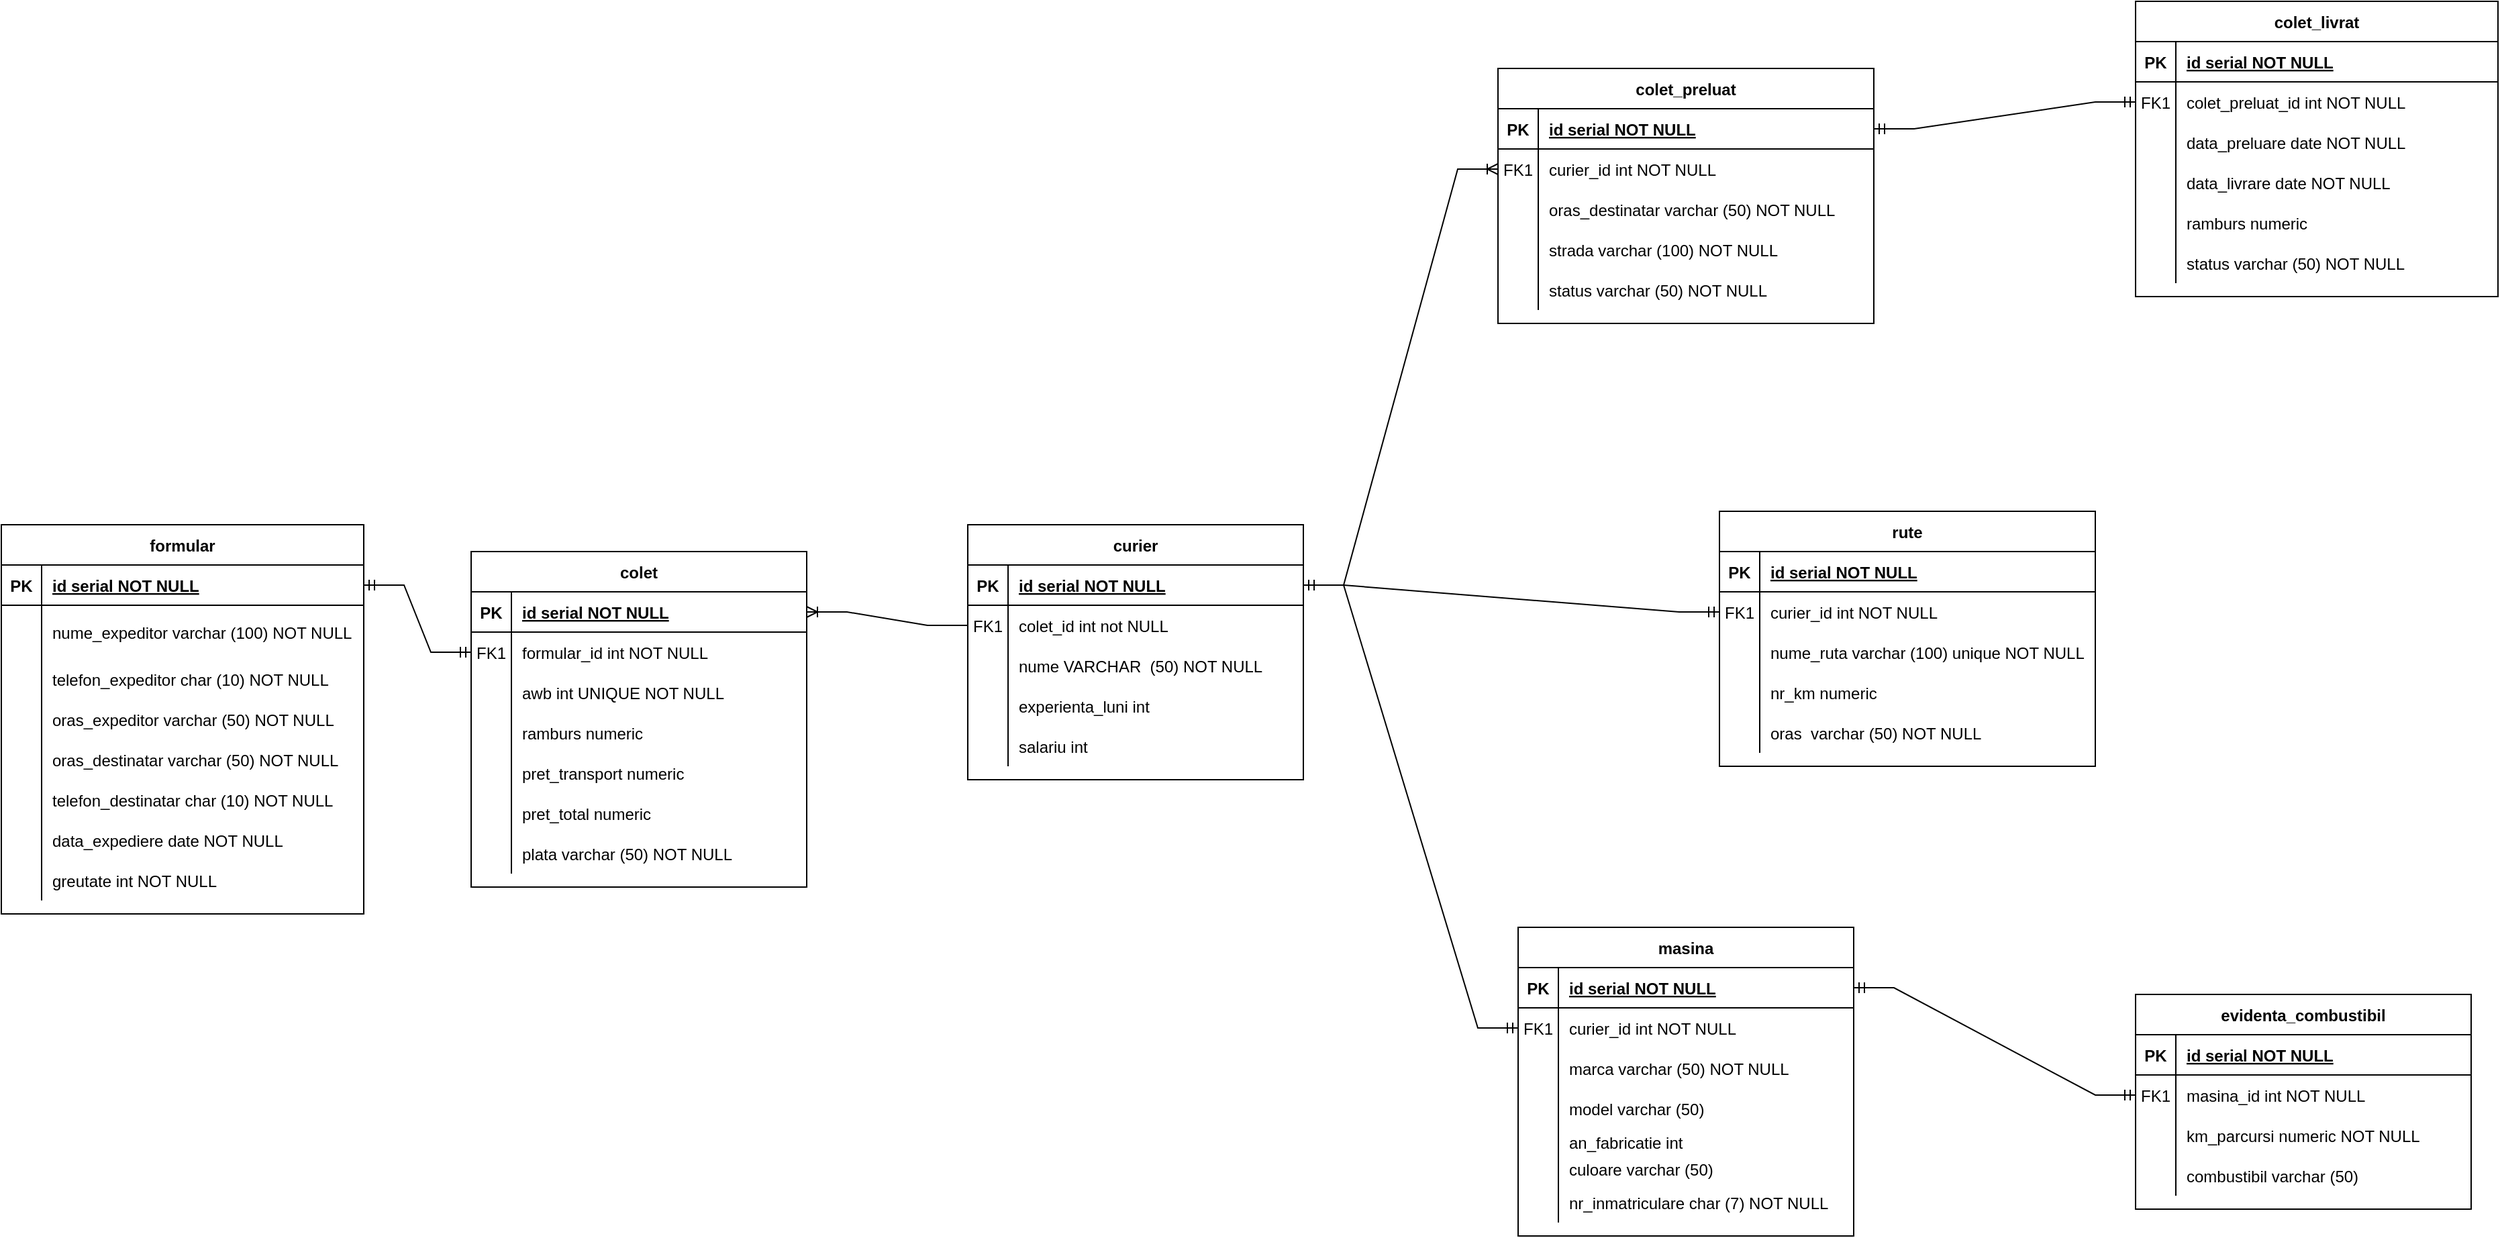 <mxfile version="23.0.2" type="github">
  <diagram id="R2lEEEUBdFMjLlhIrx00" name="Page-1">
    <mxGraphModel dx="2003" dy="1843" grid="1" gridSize="10" guides="1" tooltips="1" connect="1" arrows="1" fold="1" page="1" pageScale="1" pageWidth="850" pageHeight="1100" math="0" shadow="0" extFonts="Permanent Marker^https://fonts.googleapis.com/css?family=Permanent+Marker">
      <root>
        <mxCell id="0" />
        <mxCell id="1" parent="0" />
        <mxCell id="C-vyLk0tnHw3VtMMgP7b-2" value="colet" style="shape=table;startSize=30;container=1;collapsible=1;childLayout=tableLayout;fixedRows=1;rowLines=0;fontStyle=1;align=center;resizeLast=1;" parent="1" vertex="1">
          <mxGeometry x="470" y="140" width="250" height="250" as="geometry" />
        </mxCell>
        <mxCell id="C-vyLk0tnHw3VtMMgP7b-3" value="" style="shape=partialRectangle;collapsible=0;dropTarget=0;pointerEvents=0;fillColor=none;points=[[0,0.5],[1,0.5]];portConstraint=eastwest;top=0;left=0;right=0;bottom=1;" parent="C-vyLk0tnHw3VtMMgP7b-2" vertex="1">
          <mxGeometry y="30" width="250" height="30" as="geometry" />
        </mxCell>
        <mxCell id="C-vyLk0tnHw3VtMMgP7b-4" value="PK" style="shape=partialRectangle;overflow=hidden;connectable=0;fillColor=none;top=0;left=0;bottom=0;right=0;fontStyle=1;" parent="C-vyLk0tnHw3VtMMgP7b-3" vertex="1">
          <mxGeometry width="30" height="30" as="geometry">
            <mxRectangle width="30" height="30" as="alternateBounds" />
          </mxGeometry>
        </mxCell>
        <mxCell id="C-vyLk0tnHw3VtMMgP7b-5" value="id serial NOT NULL " style="shape=partialRectangle;overflow=hidden;connectable=0;fillColor=none;top=0;left=0;bottom=0;right=0;align=left;spacingLeft=6;fontStyle=5;" parent="C-vyLk0tnHw3VtMMgP7b-3" vertex="1">
          <mxGeometry x="30" width="220" height="30" as="geometry">
            <mxRectangle width="220" height="30" as="alternateBounds" />
          </mxGeometry>
        </mxCell>
        <mxCell id="C-vyLk0tnHw3VtMMgP7b-6" value="" style="shape=partialRectangle;collapsible=0;dropTarget=0;pointerEvents=0;fillColor=none;points=[[0,0.5],[1,0.5]];portConstraint=eastwest;top=0;left=0;right=0;bottom=0;" parent="C-vyLk0tnHw3VtMMgP7b-2" vertex="1">
          <mxGeometry y="60" width="250" height="30" as="geometry" />
        </mxCell>
        <mxCell id="C-vyLk0tnHw3VtMMgP7b-7" value="FK1" style="shape=partialRectangle;overflow=hidden;connectable=0;fillColor=none;top=0;left=0;bottom=0;right=0;" parent="C-vyLk0tnHw3VtMMgP7b-6" vertex="1">
          <mxGeometry width="30" height="30" as="geometry">
            <mxRectangle width="30" height="30" as="alternateBounds" />
          </mxGeometry>
        </mxCell>
        <mxCell id="C-vyLk0tnHw3VtMMgP7b-8" value="formular_id int NOT NULL" style="shape=partialRectangle;overflow=hidden;connectable=0;fillColor=none;top=0;left=0;bottom=0;right=0;align=left;spacingLeft=6;" parent="C-vyLk0tnHw3VtMMgP7b-6" vertex="1">
          <mxGeometry x="30" width="220" height="30" as="geometry">
            <mxRectangle width="220" height="30" as="alternateBounds" />
          </mxGeometry>
        </mxCell>
        <mxCell id="C-vyLk0tnHw3VtMMgP7b-9" value="" style="shape=partialRectangle;collapsible=0;dropTarget=0;pointerEvents=0;fillColor=none;points=[[0,0.5],[1,0.5]];portConstraint=eastwest;top=0;left=0;right=0;bottom=0;" parent="C-vyLk0tnHw3VtMMgP7b-2" vertex="1">
          <mxGeometry y="90" width="250" height="30" as="geometry" />
        </mxCell>
        <mxCell id="C-vyLk0tnHw3VtMMgP7b-10" value="" style="shape=partialRectangle;overflow=hidden;connectable=0;fillColor=none;top=0;left=0;bottom=0;right=0;" parent="C-vyLk0tnHw3VtMMgP7b-9" vertex="1">
          <mxGeometry width="30" height="30" as="geometry">
            <mxRectangle width="30" height="30" as="alternateBounds" />
          </mxGeometry>
        </mxCell>
        <mxCell id="C-vyLk0tnHw3VtMMgP7b-11" value="awb int UNIQUE NOT NULL" style="shape=partialRectangle;overflow=hidden;connectable=0;fillColor=none;top=0;left=0;bottom=0;right=0;align=left;spacingLeft=6;" parent="C-vyLk0tnHw3VtMMgP7b-9" vertex="1">
          <mxGeometry x="30" width="220" height="30" as="geometry">
            <mxRectangle width="220" height="30" as="alternateBounds" />
          </mxGeometry>
        </mxCell>
        <mxCell id="KnJnFzHbdhx3r-TQ8_yo-20" value="" style="shape=partialRectangle;collapsible=0;dropTarget=0;pointerEvents=0;fillColor=none;points=[[0,0.5],[1,0.5]];portConstraint=eastwest;top=0;left=0;right=0;bottom=0;" parent="C-vyLk0tnHw3VtMMgP7b-2" vertex="1">
          <mxGeometry y="120" width="250" height="30" as="geometry" />
        </mxCell>
        <mxCell id="KnJnFzHbdhx3r-TQ8_yo-21" value="" style="shape=partialRectangle;overflow=hidden;connectable=0;fillColor=none;top=0;left=0;bottom=0;right=0;" parent="KnJnFzHbdhx3r-TQ8_yo-20" vertex="1">
          <mxGeometry width="30" height="30" as="geometry">
            <mxRectangle width="30" height="30" as="alternateBounds" />
          </mxGeometry>
        </mxCell>
        <mxCell id="KnJnFzHbdhx3r-TQ8_yo-22" value="ramburs numeric" style="shape=partialRectangle;overflow=hidden;connectable=0;fillColor=none;top=0;left=0;bottom=0;right=0;align=left;spacingLeft=6;" parent="KnJnFzHbdhx3r-TQ8_yo-20" vertex="1">
          <mxGeometry x="30" width="220" height="30" as="geometry">
            <mxRectangle width="220" height="30" as="alternateBounds" />
          </mxGeometry>
        </mxCell>
        <mxCell id="KnJnFzHbdhx3r-TQ8_yo-23" value="" style="shape=partialRectangle;collapsible=0;dropTarget=0;pointerEvents=0;fillColor=none;points=[[0,0.5],[1,0.5]];portConstraint=eastwest;top=0;left=0;right=0;bottom=0;" parent="C-vyLk0tnHw3VtMMgP7b-2" vertex="1">
          <mxGeometry y="150" width="250" height="30" as="geometry" />
        </mxCell>
        <mxCell id="KnJnFzHbdhx3r-TQ8_yo-24" value="" style="shape=partialRectangle;overflow=hidden;connectable=0;fillColor=none;top=0;left=0;bottom=0;right=0;" parent="KnJnFzHbdhx3r-TQ8_yo-23" vertex="1">
          <mxGeometry width="30" height="30" as="geometry">
            <mxRectangle width="30" height="30" as="alternateBounds" />
          </mxGeometry>
        </mxCell>
        <mxCell id="KnJnFzHbdhx3r-TQ8_yo-25" value="pret_transport numeric" style="shape=partialRectangle;overflow=hidden;connectable=0;fillColor=none;top=0;left=0;bottom=0;right=0;align=left;spacingLeft=6;" parent="KnJnFzHbdhx3r-TQ8_yo-23" vertex="1">
          <mxGeometry x="30" width="220" height="30" as="geometry">
            <mxRectangle width="220" height="30" as="alternateBounds" />
          </mxGeometry>
        </mxCell>
        <mxCell id="KnJnFzHbdhx3r-TQ8_yo-26" value="" style="shape=partialRectangle;collapsible=0;dropTarget=0;pointerEvents=0;fillColor=none;points=[[0,0.5],[1,0.5]];portConstraint=eastwest;top=0;left=0;right=0;bottom=0;" parent="C-vyLk0tnHw3VtMMgP7b-2" vertex="1">
          <mxGeometry y="180" width="250" height="30" as="geometry" />
        </mxCell>
        <mxCell id="KnJnFzHbdhx3r-TQ8_yo-27" value="" style="shape=partialRectangle;overflow=hidden;connectable=0;fillColor=none;top=0;left=0;bottom=0;right=0;" parent="KnJnFzHbdhx3r-TQ8_yo-26" vertex="1">
          <mxGeometry width="30" height="30" as="geometry">
            <mxRectangle width="30" height="30" as="alternateBounds" />
          </mxGeometry>
        </mxCell>
        <mxCell id="KnJnFzHbdhx3r-TQ8_yo-28" value="pret_total numeric" style="shape=partialRectangle;overflow=hidden;connectable=0;fillColor=none;top=0;left=0;bottom=0;right=0;align=left;spacingLeft=6;" parent="KnJnFzHbdhx3r-TQ8_yo-26" vertex="1">
          <mxGeometry x="30" width="220" height="30" as="geometry">
            <mxRectangle width="220" height="30" as="alternateBounds" />
          </mxGeometry>
        </mxCell>
        <mxCell id="KnJnFzHbdhx3r-TQ8_yo-29" value="" style="shape=partialRectangle;collapsible=0;dropTarget=0;pointerEvents=0;fillColor=none;points=[[0,0.5],[1,0.5]];portConstraint=eastwest;top=0;left=0;right=0;bottom=0;" parent="C-vyLk0tnHw3VtMMgP7b-2" vertex="1">
          <mxGeometry y="210" width="250" height="30" as="geometry" />
        </mxCell>
        <mxCell id="KnJnFzHbdhx3r-TQ8_yo-30" value="" style="shape=partialRectangle;overflow=hidden;connectable=0;fillColor=none;top=0;left=0;bottom=0;right=0;" parent="KnJnFzHbdhx3r-TQ8_yo-29" vertex="1">
          <mxGeometry width="30" height="30" as="geometry">
            <mxRectangle width="30" height="30" as="alternateBounds" />
          </mxGeometry>
        </mxCell>
        <mxCell id="KnJnFzHbdhx3r-TQ8_yo-31" value="plata varchar (50) NOT NULL" style="shape=partialRectangle;overflow=hidden;connectable=0;fillColor=none;top=0;left=0;bottom=0;right=0;align=left;spacingLeft=6;" parent="KnJnFzHbdhx3r-TQ8_yo-29" vertex="1">
          <mxGeometry x="30" width="220" height="30" as="geometry">
            <mxRectangle width="220" height="30" as="alternateBounds" />
          </mxGeometry>
        </mxCell>
        <mxCell id="C-vyLk0tnHw3VtMMgP7b-13" value="colet_preluat" style="shape=table;startSize=30;container=1;collapsible=1;childLayout=tableLayout;fixedRows=1;rowLines=0;fontStyle=1;align=center;resizeLast=1;" parent="1" vertex="1">
          <mxGeometry x="1235" y="-220" width="280" height="190" as="geometry" />
        </mxCell>
        <mxCell id="C-vyLk0tnHw3VtMMgP7b-14" value="" style="shape=partialRectangle;collapsible=0;dropTarget=0;pointerEvents=0;fillColor=none;points=[[0,0.5],[1,0.5]];portConstraint=eastwest;top=0;left=0;right=0;bottom=1;" parent="C-vyLk0tnHw3VtMMgP7b-13" vertex="1">
          <mxGeometry y="30" width="280" height="30" as="geometry" />
        </mxCell>
        <mxCell id="C-vyLk0tnHw3VtMMgP7b-15" value="PK" style="shape=partialRectangle;overflow=hidden;connectable=0;fillColor=none;top=0;left=0;bottom=0;right=0;fontStyle=1;" parent="C-vyLk0tnHw3VtMMgP7b-14" vertex="1">
          <mxGeometry width="30" height="30" as="geometry">
            <mxRectangle width="30" height="30" as="alternateBounds" />
          </mxGeometry>
        </mxCell>
        <mxCell id="C-vyLk0tnHw3VtMMgP7b-16" value="id serial NOT NULL " style="shape=partialRectangle;overflow=hidden;connectable=0;fillColor=none;top=0;left=0;bottom=0;right=0;align=left;spacingLeft=6;fontStyle=5;" parent="C-vyLk0tnHw3VtMMgP7b-14" vertex="1">
          <mxGeometry x="30" width="250" height="30" as="geometry">
            <mxRectangle width="250" height="30" as="alternateBounds" />
          </mxGeometry>
        </mxCell>
        <mxCell id="C-vyLk0tnHw3VtMMgP7b-17" value="" style="shape=partialRectangle;collapsible=0;dropTarget=0;pointerEvents=0;fillColor=none;points=[[0,0.5],[1,0.5]];portConstraint=eastwest;top=0;left=0;right=0;bottom=0;" parent="C-vyLk0tnHw3VtMMgP7b-13" vertex="1">
          <mxGeometry y="60" width="280" height="30" as="geometry" />
        </mxCell>
        <mxCell id="C-vyLk0tnHw3VtMMgP7b-18" value="FK1" style="shape=partialRectangle;overflow=hidden;connectable=0;fillColor=none;top=0;left=0;bottom=0;right=0;" parent="C-vyLk0tnHw3VtMMgP7b-17" vertex="1">
          <mxGeometry width="30" height="30" as="geometry">
            <mxRectangle width="30" height="30" as="alternateBounds" />
          </mxGeometry>
        </mxCell>
        <mxCell id="C-vyLk0tnHw3VtMMgP7b-19" value="curier_id int NOT NULL" style="shape=partialRectangle;overflow=hidden;connectable=0;fillColor=none;top=0;left=0;bottom=0;right=0;align=left;spacingLeft=6;" parent="C-vyLk0tnHw3VtMMgP7b-17" vertex="1">
          <mxGeometry x="30" width="250" height="30" as="geometry">
            <mxRectangle width="250" height="30" as="alternateBounds" />
          </mxGeometry>
        </mxCell>
        <mxCell id="C-vyLk0tnHw3VtMMgP7b-20" value="" style="shape=partialRectangle;collapsible=0;dropTarget=0;pointerEvents=0;fillColor=none;points=[[0,0.5],[1,0.5]];portConstraint=eastwest;top=0;left=0;right=0;bottom=0;" parent="C-vyLk0tnHw3VtMMgP7b-13" vertex="1">
          <mxGeometry y="90" width="280" height="30" as="geometry" />
        </mxCell>
        <mxCell id="C-vyLk0tnHw3VtMMgP7b-21" value="" style="shape=partialRectangle;overflow=hidden;connectable=0;fillColor=none;top=0;left=0;bottom=0;right=0;" parent="C-vyLk0tnHw3VtMMgP7b-20" vertex="1">
          <mxGeometry width="30" height="30" as="geometry">
            <mxRectangle width="30" height="30" as="alternateBounds" />
          </mxGeometry>
        </mxCell>
        <mxCell id="C-vyLk0tnHw3VtMMgP7b-22" value="oras_destinatar varchar (50) NOT NULL" style="shape=partialRectangle;overflow=hidden;connectable=0;fillColor=none;top=0;left=0;bottom=0;right=0;align=left;spacingLeft=6;" parent="C-vyLk0tnHw3VtMMgP7b-20" vertex="1">
          <mxGeometry x="30" width="250" height="30" as="geometry">
            <mxRectangle width="250" height="30" as="alternateBounds" />
          </mxGeometry>
        </mxCell>
        <mxCell id="KnJnFzHbdhx3r-TQ8_yo-118" value="" style="shape=partialRectangle;collapsible=0;dropTarget=0;pointerEvents=0;fillColor=none;points=[[0,0.5],[1,0.5]];portConstraint=eastwest;top=0;left=0;right=0;bottom=0;" parent="C-vyLk0tnHw3VtMMgP7b-13" vertex="1">
          <mxGeometry y="120" width="280" height="30" as="geometry" />
        </mxCell>
        <mxCell id="KnJnFzHbdhx3r-TQ8_yo-119" value="" style="shape=partialRectangle;overflow=hidden;connectable=0;fillColor=none;top=0;left=0;bottom=0;right=0;" parent="KnJnFzHbdhx3r-TQ8_yo-118" vertex="1">
          <mxGeometry width="30" height="30" as="geometry">
            <mxRectangle width="30" height="30" as="alternateBounds" />
          </mxGeometry>
        </mxCell>
        <mxCell id="KnJnFzHbdhx3r-TQ8_yo-120" value="strada varchar (100) NOT NULL" style="shape=partialRectangle;overflow=hidden;connectable=0;fillColor=none;top=0;left=0;bottom=0;right=0;align=left;spacingLeft=6;" parent="KnJnFzHbdhx3r-TQ8_yo-118" vertex="1">
          <mxGeometry x="30" width="250" height="30" as="geometry">
            <mxRectangle width="250" height="30" as="alternateBounds" />
          </mxGeometry>
        </mxCell>
        <mxCell id="KnJnFzHbdhx3r-TQ8_yo-124" value="" style="shape=partialRectangle;collapsible=0;dropTarget=0;pointerEvents=0;fillColor=none;points=[[0,0.5],[1,0.5]];portConstraint=eastwest;top=0;left=0;right=0;bottom=0;" parent="C-vyLk0tnHw3VtMMgP7b-13" vertex="1">
          <mxGeometry y="150" width="280" height="30" as="geometry" />
        </mxCell>
        <mxCell id="KnJnFzHbdhx3r-TQ8_yo-125" value="" style="shape=partialRectangle;overflow=hidden;connectable=0;fillColor=none;top=0;left=0;bottom=0;right=0;" parent="KnJnFzHbdhx3r-TQ8_yo-124" vertex="1">
          <mxGeometry width="30" height="30" as="geometry">
            <mxRectangle width="30" height="30" as="alternateBounds" />
          </mxGeometry>
        </mxCell>
        <mxCell id="KnJnFzHbdhx3r-TQ8_yo-126" value="status varchar (50) NOT NULL" style="shape=partialRectangle;overflow=hidden;connectable=0;fillColor=none;top=0;left=0;bottom=0;right=0;align=left;spacingLeft=6;" parent="KnJnFzHbdhx3r-TQ8_yo-124" vertex="1">
          <mxGeometry x="30" width="250" height="30" as="geometry">
            <mxRectangle width="250" height="30" as="alternateBounds" />
          </mxGeometry>
        </mxCell>
        <mxCell id="C-vyLk0tnHw3VtMMgP7b-23" value="formular" style="shape=table;startSize=30;container=1;collapsible=1;childLayout=tableLayout;fixedRows=1;rowLines=0;fontStyle=1;align=center;resizeLast=1;" parent="1" vertex="1">
          <mxGeometry x="120" y="120" width="270" height="290" as="geometry" />
        </mxCell>
        <mxCell id="C-vyLk0tnHw3VtMMgP7b-24" value="" style="shape=partialRectangle;collapsible=0;dropTarget=0;pointerEvents=0;fillColor=none;points=[[0,0.5],[1,0.5]];portConstraint=eastwest;top=0;left=0;right=0;bottom=1;" parent="C-vyLk0tnHw3VtMMgP7b-23" vertex="1">
          <mxGeometry y="30" width="270" height="30" as="geometry" />
        </mxCell>
        <mxCell id="C-vyLk0tnHw3VtMMgP7b-25" value="PK" style="shape=partialRectangle;overflow=hidden;connectable=0;fillColor=none;top=0;left=0;bottom=0;right=0;fontStyle=1;" parent="C-vyLk0tnHw3VtMMgP7b-24" vertex="1">
          <mxGeometry width="30" height="30" as="geometry">
            <mxRectangle width="30" height="30" as="alternateBounds" />
          </mxGeometry>
        </mxCell>
        <mxCell id="C-vyLk0tnHw3VtMMgP7b-26" value="id serial NOT NULL " style="shape=partialRectangle;overflow=hidden;connectable=0;fillColor=none;top=0;left=0;bottom=0;right=0;align=left;spacingLeft=6;fontStyle=5;" parent="C-vyLk0tnHw3VtMMgP7b-24" vertex="1">
          <mxGeometry x="30" width="240" height="30" as="geometry">
            <mxRectangle width="240" height="30" as="alternateBounds" />
          </mxGeometry>
        </mxCell>
        <mxCell id="C-vyLk0tnHw3VtMMgP7b-27" value="" style="shape=partialRectangle;collapsible=0;dropTarget=0;pointerEvents=0;fillColor=none;points=[[0,0.5],[1,0.5]];portConstraint=eastwest;top=0;left=0;right=0;bottom=0;" parent="C-vyLk0tnHw3VtMMgP7b-23" vertex="1">
          <mxGeometry y="60" width="270" height="40" as="geometry" />
        </mxCell>
        <mxCell id="C-vyLk0tnHw3VtMMgP7b-28" value="" style="shape=partialRectangle;overflow=hidden;connectable=0;fillColor=none;top=0;left=0;bottom=0;right=0;" parent="C-vyLk0tnHw3VtMMgP7b-27" vertex="1">
          <mxGeometry width="30" height="40" as="geometry">
            <mxRectangle width="30" height="40" as="alternateBounds" />
          </mxGeometry>
        </mxCell>
        <mxCell id="C-vyLk0tnHw3VtMMgP7b-29" value="nume_expeditor varchar (100) NOT NULL" style="shape=partialRectangle;overflow=hidden;connectable=0;fillColor=none;top=0;left=0;bottom=0;right=0;align=left;spacingLeft=6;" parent="C-vyLk0tnHw3VtMMgP7b-27" vertex="1">
          <mxGeometry x="30" width="240" height="40" as="geometry">
            <mxRectangle width="240" height="40" as="alternateBounds" />
          </mxGeometry>
        </mxCell>
        <mxCell id="KnJnFzHbdhx3r-TQ8_yo-1" value="" style="shape=partialRectangle;collapsible=0;dropTarget=0;pointerEvents=0;fillColor=none;points=[[0,0.5],[1,0.5]];portConstraint=eastwest;top=0;left=0;right=0;bottom=0;" parent="C-vyLk0tnHw3VtMMgP7b-23" vertex="1">
          <mxGeometry y="100" width="270" height="30" as="geometry" />
        </mxCell>
        <mxCell id="KnJnFzHbdhx3r-TQ8_yo-2" value="" style="shape=partialRectangle;overflow=hidden;connectable=0;fillColor=none;top=0;left=0;bottom=0;right=0;" parent="KnJnFzHbdhx3r-TQ8_yo-1" vertex="1">
          <mxGeometry width="30" height="30" as="geometry">
            <mxRectangle width="30" height="30" as="alternateBounds" />
          </mxGeometry>
        </mxCell>
        <mxCell id="KnJnFzHbdhx3r-TQ8_yo-3" value="telefon_expeditor char (10) NOT NULL" style="shape=partialRectangle;overflow=hidden;connectable=0;fillColor=none;top=0;left=0;bottom=0;right=0;align=left;spacingLeft=6;" parent="KnJnFzHbdhx3r-TQ8_yo-1" vertex="1">
          <mxGeometry x="30" width="240" height="30" as="geometry">
            <mxRectangle width="240" height="30" as="alternateBounds" />
          </mxGeometry>
        </mxCell>
        <mxCell id="KnJnFzHbdhx3r-TQ8_yo-4" value="" style="shape=partialRectangle;collapsible=0;dropTarget=0;pointerEvents=0;fillColor=none;points=[[0,0.5],[1,0.5]];portConstraint=eastwest;top=0;left=0;right=0;bottom=0;" parent="C-vyLk0tnHw3VtMMgP7b-23" vertex="1">
          <mxGeometry y="130" width="270" height="30" as="geometry" />
        </mxCell>
        <mxCell id="KnJnFzHbdhx3r-TQ8_yo-5" value="" style="shape=partialRectangle;overflow=hidden;connectable=0;fillColor=none;top=0;left=0;bottom=0;right=0;" parent="KnJnFzHbdhx3r-TQ8_yo-4" vertex="1">
          <mxGeometry width="30" height="30" as="geometry">
            <mxRectangle width="30" height="30" as="alternateBounds" />
          </mxGeometry>
        </mxCell>
        <mxCell id="KnJnFzHbdhx3r-TQ8_yo-6" value="oras_expeditor varchar (50) NOT NULL" style="shape=partialRectangle;overflow=hidden;connectable=0;fillColor=none;top=0;left=0;bottom=0;right=0;align=left;spacingLeft=6;" parent="KnJnFzHbdhx3r-TQ8_yo-4" vertex="1">
          <mxGeometry x="30" width="240" height="30" as="geometry">
            <mxRectangle width="240" height="30" as="alternateBounds" />
          </mxGeometry>
        </mxCell>
        <mxCell id="KnJnFzHbdhx3r-TQ8_yo-7" value="" style="shape=partialRectangle;collapsible=0;dropTarget=0;pointerEvents=0;fillColor=none;points=[[0,0.5],[1,0.5]];portConstraint=eastwest;top=0;left=0;right=0;bottom=0;" parent="C-vyLk0tnHw3VtMMgP7b-23" vertex="1">
          <mxGeometry y="160" width="270" height="30" as="geometry" />
        </mxCell>
        <mxCell id="KnJnFzHbdhx3r-TQ8_yo-8" value="" style="shape=partialRectangle;overflow=hidden;connectable=0;fillColor=none;top=0;left=0;bottom=0;right=0;" parent="KnJnFzHbdhx3r-TQ8_yo-7" vertex="1">
          <mxGeometry width="30" height="30" as="geometry">
            <mxRectangle width="30" height="30" as="alternateBounds" />
          </mxGeometry>
        </mxCell>
        <mxCell id="KnJnFzHbdhx3r-TQ8_yo-9" value="oras_destinatar varchar (50) NOT NULL" style="shape=partialRectangle;overflow=hidden;connectable=0;fillColor=none;top=0;left=0;bottom=0;right=0;align=left;spacingLeft=6;" parent="KnJnFzHbdhx3r-TQ8_yo-7" vertex="1">
          <mxGeometry x="30" width="240" height="30" as="geometry">
            <mxRectangle width="240" height="30" as="alternateBounds" />
          </mxGeometry>
        </mxCell>
        <mxCell id="KnJnFzHbdhx3r-TQ8_yo-10" value="" style="shape=partialRectangle;collapsible=0;dropTarget=0;pointerEvents=0;fillColor=none;points=[[0,0.5],[1,0.5]];portConstraint=eastwest;top=0;left=0;right=0;bottom=0;" parent="C-vyLk0tnHw3VtMMgP7b-23" vertex="1">
          <mxGeometry y="190" width="270" height="30" as="geometry" />
        </mxCell>
        <mxCell id="KnJnFzHbdhx3r-TQ8_yo-11" value="" style="shape=partialRectangle;overflow=hidden;connectable=0;fillColor=none;top=0;left=0;bottom=0;right=0;" parent="KnJnFzHbdhx3r-TQ8_yo-10" vertex="1">
          <mxGeometry width="30" height="30" as="geometry">
            <mxRectangle width="30" height="30" as="alternateBounds" />
          </mxGeometry>
        </mxCell>
        <mxCell id="KnJnFzHbdhx3r-TQ8_yo-12" value="telefon_destinatar char (10) NOT NULL" style="shape=partialRectangle;overflow=hidden;connectable=0;fillColor=none;top=0;left=0;bottom=0;right=0;align=left;spacingLeft=6;" parent="KnJnFzHbdhx3r-TQ8_yo-10" vertex="1">
          <mxGeometry x="30" width="240" height="30" as="geometry">
            <mxRectangle width="240" height="30" as="alternateBounds" />
          </mxGeometry>
        </mxCell>
        <mxCell id="KnJnFzHbdhx3r-TQ8_yo-13" value="" style="shape=partialRectangle;collapsible=0;dropTarget=0;pointerEvents=0;fillColor=none;points=[[0,0.5],[1,0.5]];portConstraint=eastwest;top=0;left=0;right=0;bottom=0;" parent="C-vyLk0tnHw3VtMMgP7b-23" vertex="1">
          <mxGeometry y="220" width="270" height="30" as="geometry" />
        </mxCell>
        <mxCell id="KnJnFzHbdhx3r-TQ8_yo-14" value="" style="shape=partialRectangle;overflow=hidden;connectable=0;fillColor=none;top=0;left=0;bottom=0;right=0;" parent="KnJnFzHbdhx3r-TQ8_yo-13" vertex="1">
          <mxGeometry width="30" height="30" as="geometry">
            <mxRectangle width="30" height="30" as="alternateBounds" />
          </mxGeometry>
        </mxCell>
        <mxCell id="KnJnFzHbdhx3r-TQ8_yo-15" value="data_expediere date NOT NULL" style="shape=partialRectangle;overflow=hidden;connectable=0;fillColor=none;top=0;left=0;bottom=0;right=0;align=left;spacingLeft=6;" parent="KnJnFzHbdhx3r-TQ8_yo-13" vertex="1">
          <mxGeometry x="30" width="240" height="30" as="geometry">
            <mxRectangle width="240" height="30" as="alternateBounds" />
          </mxGeometry>
        </mxCell>
        <mxCell id="KnJnFzHbdhx3r-TQ8_yo-16" value="" style="shape=partialRectangle;collapsible=0;dropTarget=0;pointerEvents=0;fillColor=none;points=[[0,0.5],[1,0.5]];portConstraint=eastwest;top=0;left=0;right=0;bottom=0;" parent="C-vyLk0tnHw3VtMMgP7b-23" vertex="1">
          <mxGeometry y="250" width="270" height="30" as="geometry" />
        </mxCell>
        <mxCell id="KnJnFzHbdhx3r-TQ8_yo-17" value="" style="shape=partialRectangle;overflow=hidden;connectable=0;fillColor=none;top=0;left=0;bottom=0;right=0;" parent="KnJnFzHbdhx3r-TQ8_yo-16" vertex="1">
          <mxGeometry width="30" height="30" as="geometry">
            <mxRectangle width="30" height="30" as="alternateBounds" />
          </mxGeometry>
        </mxCell>
        <mxCell id="KnJnFzHbdhx3r-TQ8_yo-18" value="greutate int NOT NULL" style="shape=partialRectangle;overflow=hidden;connectable=0;fillColor=none;top=0;left=0;bottom=0;right=0;align=left;spacingLeft=6;" parent="KnJnFzHbdhx3r-TQ8_yo-16" vertex="1">
          <mxGeometry x="30" width="240" height="30" as="geometry">
            <mxRectangle width="240" height="30" as="alternateBounds" />
          </mxGeometry>
        </mxCell>
        <mxCell id="KnJnFzHbdhx3r-TQ8_yo-33" value="colet_livrat" style="shape=table;startSize=30;container=1;collapsible=1;childLayout=tableLayout;fixedRows=1;rowLines=0;fontStyle=1;align=center;resizeLast=1;" parent="1" vertex="1">
          <mxGeometry x="1710" y="-270" width="270" height="220" as="geometry" />
        </mxCell>
        <mxCell id="KnJnFzHbdhx3r-TQ8_yo-34" value="" style="shape=partialRectangle;collapsible=0;dropTarget=0;pointerEvents=0;fillColor=none;points=[[0,0.5],[1,0.5]];portConstraint=eastwest;top=0;left=0;right=0;bottom=1;" parent="KnJnFzHbdhx3r-TQ8_yo-33" vertex="1">
          <mxGeometry y="30" width="270" height="30" as="geometry" />
        </mxCell>
        <mxCell id="KnJnFzHbdhx3r-TQ8_yo-35" value="PK" style="shape=partialRectangle;overflow=hidden;connectable=0;fillColor=none;top=0;left=0;bottom=0;right=0;fontStyle=1;" parent="KnJnFzHbdhx3r-TQ8_yo-34" vertex="1">
          <mxGeometry width="30" height="30" as="geometry">
            <mxRectangle width="30" height="30" as="alternateBounds" />
          </mxGeometry>
        </mxCell>
        <mxCell id="KnJnFzHbdhx3r-TQ8_yo-36" value="id serial NOT NULL " style="shape=partialRectangle;overflow=hidden;connectable=0;fillColor=none;top=0;left=0;bottom=0;right=0;align=left;spacingLeft=6;fontStyle=5;" parent="KnJnFzHbdhx3r-TQ8_yo-34" vertex="1">
          <mxGeometry x="30" width="240" height="30" as="geometry">
            <mxRectangle width="240" height="30" as="alternateBounds" />
          </mxGeometry>
        </mxCell>
        <mxCell id="KnJnFzHbdhx3r-TQ8_yo-37" value="" style="shape=partialRectangle;collapsible=0;dropTarget=0;pointerEvents=0;fillColor=none;points=[[0,0.5],[1,0.5]];portConstraint=eastwest;top=0;left=0;right=0;bottom=0;" parent="KnJnFzHbdhx3r-TQ8_yo-33" vertex="1">
          <mxGeometry y="60" width="270" height="30" as="geometry" />
        </mxCell>
        <mxCell id="KnJnFzHbdhx3r-TQ8_yo-38" value="FK1" style="shape=partialRectangle;overflow=hidden;connectable=0;fillColor=none;top=0;left=0;bottom=0;right=0;" parent="KnJnFzHbdhx3r-TQ8_yo-37" vertex="1">
          <mxGeometry width="30" height="30" as="geometry">
            <mxRectangle width="30" height="30" as="alternateBounds" />
          </mxGeometry>
        </mxCell>
        <mxCell id="KnJnFzHbdhx3r-TQ8_yo-39" value="colet_preluat_id int NOT NULL" style="shape=partialRectangle;overflow=hidden;connectable=0;fillColor=none;top=0;left=0;bottom=0;right=0;align=left;spacingLeft=6;" parent="KnJnFzHbdhx3r-TQ8_yo-37" vertex="1">
          <mxGeometry x="30" width="240" height="30" as="geometry">
            <mxRectangle width="240" height="30" as="alternateBounds" />
          </mxGeometry>
        </mxCell>
        <mxCell id="KnJnFzHbdhx3r-TQ8_yo-151" value="" style="shape=partialRectangle;collapsible=0;dropTarget=0;pointerEvents=0;fillColor=none;points=[[0,0.5],[1,0.5]];portConstraint=eastwest;top=0;left=0;right=0;bottom=0;" parent="KnJnFzHbdhx3r-TQ8_yo-33" vertex="1">
          <mxGeometry y="90" width="270" height="30" as="geometry" />
        </mxCell>
        <mxCell id="KnJnFzHbdhx3r-TQ8_yo-152" value="" style="shape=partialRectangle;overflow=hidden;connectable=0;fillColor=none;top=0;left=0;bottom=0;right=0;" parent="KnJnFzHbdhx3r-TQ8_yo-151" vertex="1">
          <mxGeometry width="30" height="30" as="geometry">
            <mxRectangle width="30" height="30" as="alternateBounds" />
          </mxGeometry>
        </mxCell>
        <mxCell id="KnJnFzHbdhx3r-TQ8_yo-153" value="data_preluare date NOT NULL" style="shape=partialRectangle;overflow=hidden;connectable=0;fillColor=none;top=0;left=0;bottom=0;right=0;align=left;spacingLeft=6;" parent="KnJnFzHbdhx3r-TQ8_yo-151" vertex="1">
          <mxGeometry x="30" width="240" height="30" as="geometry">
            <mxRectangle width="240" height="30" as="alternateBounds" />
          </mxGeometry>
        </mxCell>
        <mxCell id="KnJnFzHbdhx3r-TQ8_yo-154" value="" style="shape=partialRectangle;collapsible=0;dropTarget=0;pointerEvents=0;fillColor=none;points=[[0,0.5],[1,0.5]];portConstraint=eastwest;top=0;left=0;right=0;bottom=0;" parent="KnJnFzHbdhx3r-TQ8_yo-33" vertex="1">
          <mxGeometry y="120" width="270" height="30" as="geometry" />
        </mxCell>
        <mxCell id="KnJnFzHbdhx3r-TQ8_yo-155" value="" style="shape=partialRectangle;overflow=hidden;connectable=0;fillColor=none;top=0;left=0;bottom=0;right=0;" parent="KnJnFzHbdhx3r-TQ8_yo-154" vertex="1">
          <mxGeometry width="30" height="30" as="geometry">
            <mxRectangle width="30" height="30" as="alternateBounds" />
          </mxGeometry>
        </mxCell>
        <mxCell id="KnJnFzHbdhx3r-TQ8_yo-156" value="data_livrare date NOT NULL" style="shape=partialRectangle;overflow=hidden;connectable=0;fillColor=none;top=0;left=0;bottom=0;right=0;align=left;spacingLeft=6;" parent="KnJnFzHbdhx3r-TQ8_yo-154" vertex="1">
          <mxGeometry x="30" width="240" height="30" as="geometry">
            <mxRectangle width="240" height="30" as="alternateBounds" />
          </mxGeometry>
        </mxCell>
        <mxCell id="KnJnFzHbdhx3r-TQ8_yo-171" value="" style="shape=partialRectangle;collapsible=0;dropTarget=0;pointerEvents=0;fillColor=none;points=[[0,0.5],[1,0.5]];portConstraint=eastwest;top=0;left=0;right=0;bottom=0;" parent="KnJnFzHbdhx3r-TQ8_yo-33" vertex="1">
          <mxGeometry y="150" width="270" height="30" as="geometry" />
        </mxCell>
        <mxCell id="KnJnFzHbdhx3r-TQ8_yo-172" value="" style="shape=partialRectangle;overflow=hidden;connectable=0;fillColor=none;top=0;left=0;bottom=0;right=0;" parent="KnJnFzHbdhx3r-TQ8_yo-171" vertex="1">
          <mxGeometry width="30" height="30" as="geometry">
            <mxRectangle width="30" height="30" as="alternateBounds" />
          </mxGeometry>
        </mxCell>
        <mxCell id="KnJnFzHbdhx3r-TQ8_yo-173" value="ramburs numeric" style="shape=partialRectangle;overflow=hidden;connectable=0;fillColor=none;top=0;left=0;bottom=0;right=0;align=left;spacingLeft=6;" parent="KnJnFzHbdhx3r-TQ8_yo-171" vertex="1">
          <mxGeometry x="30" width="240" height="30" as="geometry">
            <mxRectangle width="240" height="30" as="alternateBounds" />
          </mxGeometry>
        </mxCell>
        <mxCell id="KnJnFzHbdhx3r-TQ8_yo-177" value="" style="shape=partialRectangle;collapsible=0;dropTarget=0;pointerEvents=0;fillColor=none;points=[[0,0.5],[1,0.5]];portConstraint=eastwest;top=0;left=0;right=0;bottom=0;" parent="KnJnFzHbdhx3r-TQ8_yo-33" vertex="1">
          <mxGeometry y="180" width="270" height="30" as="geometry" />
        </mxCell>
        <mxCell id="KnJnFzHbdhx3r-TQ8_yo-178" value="" style="shape=partialRectangle;overflow=hidden;connectable=0;fillColor=none;top=0;left=0;bottom=0;right=0;" parent="KnJnFzHbdhx3r-TQ8_yo-177" vertex="1">
          <mxGeometry width="30" height="30" as="geometry">
            <mxRectangle width="30" height="30" as="alternateBounds" />
          </mxGeometry>
        </mxCell>
        <mxCell id="KnJnFzHbdhx3r-TQ8_yo-179" value="status varchar (50) NOT NULL" style="shape=partialRectangle;overflow=hidden;connectable=0;fillColor=none;top=0;left=0;bottom=0;right=0;align=left;spacingLeft=6;" parent="KnJnFzHbdhx3r-TQ8_yo-177" vertex="1">
          <mxGeometry x="30" width="240" height="30" as="geometry">
            <mxRectangle width="240" height="30" as="alternateBounds" />
          </mxGeometry>
        </mxCell>
        <mxCell id="KnJnFzHbdhx3r-TQ8_yo-43" value="evidenta_combustibil" style="shape=table;startSize=30;container=1;collapsible=1;childLayout=tableLayout;fixedRows=1;rowLines=0;fontStyle=1;align=center;resizeLast=1;" parent="1" vertex="1">
          <mxGeometry x="1710" y="470" width="250" height="160" as="geometry" />
        </mxCell>
        <mxCell id="KnJnFzHbdhx3r-TQ8_yo-44" value="" style="shape=partialRectangle;collapsible=0;dropTarget=0;pointerEvents=0;fillColor=none;points=[[0,0.5],[1,0.5]];portConstraint=eastwest;top=0;left=0;right=0;bottom=1;" parent="KnJnFzHbdhx3r-TQ8_yo-43" vertex="1">
          <mxGeometry y="30" width="250" height="30" as="geometry" />
        </mxCell>
        <mxCell id="KnJnFzHbdhx3r-TQ8_yo-45" value="PK" style="shape=partialRectangle;overflow=hidden;connectable=0;fillColor=none;top=0;left=0;bottom=0;right=0;fontStyle=1;" parent="KnJnFzHbdhx3r-TQ8_yo-44" vertex="1">
          <mxGeometry width="30" height="30" as="geometry">
            <mxRectangle width="30" height="30" as="alternateBounds" />
          </mxGeometry>
        </mxCell>
        <mxCell id="KnJnFzHbdhx3r-TQ8_yo-46" value="id serial NOT NULL " style="shape=partialRectangle;overflow=hidden;connectable=0;fillColor=none;top=0;left=0;bottom=0;right=0;align=left;spacingLeft=6;fontStyle=5;" parent="KnJnFzHbdhx3r-TQ8_yo-44" vertex="1">
          <mxGeometry x="30" width="220" height="30" as="geometry">
            <mxRectangle width="220" height="30" as="alternateBounds" />
          </mxGeometry>
        </mxCell>
        <mxCell id="KnJnFzHbdhx3r-TQ8_yo-47" value="" style="shape=partialRectangle;collapsible=0;dropTarget=0;pointerEvents=0;fillColor=none;points=[[0,0.5],[1,0.5]];portConstraint=eastwest;top=0;left=0;right=0;bottom=0;" parent="KnJnFzHbdhx3r-TQ8_yo-43" vertex="1">
          <mxGeometry y="60" width="250" height="30" as="geometry" />
        </mxCell>
        <mxCell id="KnJnFzHbdhx3r-TQ8_yo-48" value="FK1" style="shape=partialRectangle;overflow=hidden;connectable=0;fillColor=none;top=0;left=0;bottom=0;right=0;" parent="KnJnFzHbdhx3r-TQ8_yo-47" vertex="1">
          <mxGeometry width="30" height="30" as="geometry">
            <mxRectangle width="30" height="30" as="alternateBounds" />
          </mxGeometry>
        </mxCell>
        <mxCell id="KnJnFzHbdhx3r-TQ8_yo-49" value="masina_id int NOT NULL" style="shape=partialRectangle;overflow=hidden;connectable=0;fillColor=none;top=0;left=0;bottom=0;right=0;align=left;spacingLeft=6;" parent="KnJnFzHbdhx3r-TQ8_yo-47" vertex="1">
          <mxGeometry x="30" width="220" height="30" as="geometry">
            <mxRectangle width="220" height="30" as="alternateBounds" />
          </mxGeometry>
        </mxCell>
        <mxCell id="KnJnFzHbdhx3r-TQ8_yo-50" value="" style="shape=partialRectangle;collapsible=0;dropTarget=0;pointerEvents=0;fillColor=none;points=[[0,0.5],[1,0.5]];portConstraint=eastwest;top=0;left=0;right=0;bottom=0;" parent="KnJnFzHbdhx3r-TQ8_yo-43" vertex="1">
          <mxGeometry y="90" width="250" height="30" as="geometry" />
        </mxCell>
        <mxCell id="KnJnFzHbdhx3r-TQ8_yo-51" value="" style="shape=partialRectangle;overflow=hidden;connectable=0;fillColor=none;top=0;left=0;bottom=0;right=0;" parent="KnJnFzHbdhx3r-TQ8_yo-50" vertex="1">
          <mxGeometry width="30" height="30" as="geometry">
            <mxRectangle width="30" height="30" as="alternateBounds" />
          </mxGeometry>
        </mxCell>
        <mxCell id="KnJnFzHbdhx3r-TQ8_yo-52" value="km_parcursi numeric NOT NULL" style="shape=partialRectangle;overflow=hidden;connectable=0;fillColor=none;top=0;left=0;bottom=0;right=0;align=left;spacingLeft=6;" parent="KnJnFzHbdhx3r-TQ8_yo-50" vertex="1">
          <mxGeometry x="30" width="220" height="30" as="geometry">
            <mxRectangle width="220" height="30" as="alternateBounds" />
          </mxGeometry>
        </mxCell>
        <mxCell id="KnJnFzHbdhx3r-TQ8_yo-180" value="" style="shape=partialRectangle;collapsible=0;dropTarget=0;pointerEvents=0;fillColor=none;points=[[0,0.5],[1,0.5]];portConstraint=eastwest;top=0;left=0;right=0;bottom=0;" parent="KnJnFzHbdhx3r-TQ8_yo-43" vertex="1">
          <mxGeometry y="120" width="250" height="30" as="geometry" />
        </mxCell>
        <mxCell id="KnJnFzHbdhx3r-TQ8_yo-181" value="" style="shape=partialRectangle;overflow=hidden;connectable=0;fillColor=none;top=0;left=0;bottom=0;right=0;" parent="KnJnFzHbdhx3r-TQ8_yo-180" vertex="1">
          <mxGeometry width="30" height="30" as="geometry">
            <mxRectangle width="30" height="30" as="alternateBounds" />
          </mxGeometry>
        </mxCell>
        <mxCell id="KnJnFzHbdhx3r-TQ8_yo-182" value="combustibil varchar (50)" style="shape=partialRectangle;overflow=hidden;connectable=0;fillColor=none;top=0;left=0;bottom=0;right=0;align=left;spacingLeft=6;" parent="KnJnFzHbdhx3r-TQ8_yo-180" vertex="1">
          <mxGeometry x="30" width="220" height="30" as="geometry">
            <mxRectangle width="220" height="30" as="alternateBounds" />
          </mxGeometry>
        </mxCell>
        <mxCell id="KnJnFzHbdhx3r-TQ8_yo-53" value="masina" style="shape=table;startSize=30;container=1;collapsible=1;childLayout=tableLayout;fixedRows=1;rowLines=0;fontStyle=1;align=center;resizeLast=1;" parent="1" vertex="1">
          <mxGeometry x="1250" y="420" width="250" height="230" as="geometry" />
        </mxCell>
        <mxCell id="KnJnFzHbdhx3r-TQ8_yo-54" value="" style="shape=partialRectangle;collapsible=0;dropTarget=0;pointerEvents=0;fillColor=none;points=[[0,0.5],[1,0.5]];portConstraint=eastwest;top=0;left=0;right=0;bottom=1;" parent="KnJnFzHbdhx3r-TQ8_yo-53" vertex="1">
          <mxGeometry y="30" width="250" height="30" as="geometry" />
        </mxCell>
        <mxCell id="KnJnFzHbdhx3r-TQ8_yo-55" value="PK" style="shape=partialRectangle;overflow=hidden;connectable=0;fillColor=none;top=0;left=0;bottom=0;right=0;fontStyle=1;" parent="KnJnFzHbdhx3r-TQ8_yo-54" vertex="1">
          <mxGeometry width="30" height="30" as="geometry">
            <mxRectangle width="30" height="30" as="alternateBounds" />
          </mxGeometry>
        </mxCell>
        <mxCell id="KnJnFzHbdhx3r-TQ8_yo-56" value="id serial NOT NULL " style="shape=partialRectangle;overflow=hidden;connectable=0;fillColor=none;top=0;left=0;bottom=0;right=0;align=left;spacingLeft=6;fontStyle=5;" parent="KnJnFzHbdhx3r-TQ8_yo-54" vertex="1">
          <mxGeometry x="30" width="220" height="30" as="geometry">
            <mxRectangle width="220" height="30" as="alternateBounds" />
          </mxGeometry>
        </mxCell>
        <mxCell id="KnJnFzHbdhx3r-TQ8_yo-57" value="" style="shape=partialRectangle;collapsible=0;dropTarget=0;pointerEvents=0;fillColor=none;points=[[0,0.5],[1,0.5]];portConstraint=eastwest;top=0;left=0;right=0;bottom=0;" parent="KnJnFzHbdhx3r-TQ8_yo-53" vertex="1">
          <mxGeometry y="60" width="250" height="30" as="geometry" />
        </mxCell>
        <mxCell id="KnJnFzHbdhx3r-TQ8_yo-58" value="FK1" style="shape=partialRectangle;overflow=hidden;connectable=0;fillColor=none;top=0;left=0;bottom=0;right=0;" parent="KnJnFzHbdhx3r-TQ8_yo-57" vertex="1">
          <mxGeometry width="30" height="30" as="geometry">
            <mxRectangle width="30" height="30" as="alternateBounds" />
          </mxGeometry>
        </mxCell>
        <mxCell id="KnJnFzHbdhx3r-TQ8_yo-59" value="curier_id int NOT NULL" style="shape=partialRectangle;overflow=hidden;connectable=0;fillColor=none;top=0;left=0;bottom=0;right=0;align=left;spacingLeft=6;" parent="KnJnFzHbdhx3r-TQ8_yo-57" vertex="1">
          <mxGeometry x="30" width="220" height="30" as="geometry">
            <mxRectangle width="220" height="30" as="alternateBounds" />
          </mxGeometry>
        </mxCell>
        <mxCell id="KnJnFzHbdhx3r-TQ8_yo-60" value="" style="shape=partialRectangle;collapsible=0;dropTarget=0;pointerEvents=0;fillColor=none;points=[[0,0.5],[1,0.5]];portConstraint=eastwest;top=0;left=0;right=0;bottom=0;" parent="KnJnFzHbdhx3r-TQ8_yo-53" vertex="1">
          <mxGeometry y="90" width="250" height="30" as="geometry" />
        </mxCell>
        <mxCell id="KnJnFzHbdhx3r-TQ8_yo-61" value="" style="shape=partialRectangle;overflow=hidden;connectable=0;fillColor=none;top=0;left=0;bottom=0;right=0;" parent="KnJnFzHbdhx3r-TQ8_yo-60" vertex="1">
          <mxGeometry width="30" height="30" as="geometry">
            <mxRectangle width="30" height="30" as="alternateBounds" />
          </mxGeometry>
        </mxCell>
        <mxCell id="KnJnFzHbdhx3r-TQ8_yo-62" value="marca varchar (50) NOT NULL" style="shape=partialRectangle;overflow=hidden;connectable=0;fillColor=none;top=0;left=0;bottom=0;right=0;align=left;spacingLeft=6;" parent="KnJnFzHbdhx3r-TQ8_yo-60" vertex="1">
          <mxGeometry x="30" width="220" height="30" as="geometry">
            <mxRectangle width="220" height="30" as="alternateBounds" />
          </mxGeometry>
        </mxCell>
        <mxCell id="KnJnFzHbdhx3r-TQ8_yo-157" value="" style="shape=partialRectangle;collapsible=0;dropTarget=0;pointerEvents=0;fillColor=none;points=[[0,0.5],[1,0.5]];portConstraint=eastwest;top=0;left=0;right=0;bottom=0;" parent="KnJnFzHbdhx3r-TQ8_yo-53" vertex="1">
          <mxGeometry y="120" width="250" height="30" as="geometry" />
        </mxCell>
        <mxCell id="KnJnFzHbdhx3r-TQ8_yo-158" value="" style="shape=partialRectangle;overflow=hidden;connectable=0;fillColor=none;top=0;left=0;bottom=0;right=0;" parent="KnJnFzHbdhx3r-TQ8_yo-157" vertex="1">
          <mxGeometry width="30" height="30" as="geometry">
            <mxRectangle width="30" height="30" as="alternateBounds" />
          </mxGeometry>
        </mxCell>
        <mxCell id="KnJnFzHbdhx3r-TQ8_yo-159" value="model varchar (50)" style="shape=partialRectangle;overflow=hidden;connectable=0;fillColor=none;top=0;left=0;bottom=0;right=0;align=left;spacingLeft=6;" parent="KnJnFzHbdhx3r-TQ8_yo-157" vertex="1">
          <mxGeometry x="30" width="220" height="30" as="geometry">
            <mxRectangle width="220" height="30" as="alternateBounds" />
          </mxGeometry>
        </mxCell>
        <mxCell id="KnJnFzHbdhx3r-TQ8_yo-183" value="" style="shape=partialRectangle;collapsible=0;dropTarget=0;pointerEvents=0;fillColor=none;points=[[0,0.5],[1,0.5]];portConstraint=eastwest;top=0;left=0;right=0;bottom=0;" parent="KnJnFzHbdhx3r-TQ8_yo-53" vertex="1">
          <mxGeometry y="150" width="250" height="20" as="geometry" />
        </mxCell>
        <mxCell id="KnJnFzHbdhx3r-TQ8_yo-184" value="" style="shape=partialRectangle;overflow=hidden;connectable=0;fillColor=none;top=0;left=0;bottom=0;right=0;" parent="KnJnFzHbdhx3r-TQ8_yo-183" vertex="1">
          <mxGeometry width="30" height="20" as="geometry">
            <mxRectangle width="30" height="20" as="alternateBounds" />
          </mxGeometry>
        </mxCell>
        <mxCell id="KnJnFzHbdhx3r-TQ8_yo-185" value="an_fabricatie int" style="shape=partialRectangle;overflow=hidden;connectable=0;fillColor=none;top=0;left=0;bottom=0;right=0;align=left;spacingLeft=6;" parent="KnJnFzHbdhx3r-TQ8_yo-183" vertex="1">
          <mxGeometry x="30" width="220" height="20" as="geometry">
            <mxRectangle width="220" height="20" as="alternateBounds" />
          </mxGeometry>
        </mxCell>
        <mxCell id="KnJnFzHbdhx3r-TQ8_yo-186" value="" style="shape=partialRectangle;collapsible=0;dropTarget=0;pointerEvents=0;fillColor=none;points=[[0,0.5],[1,0.5]];portConstraint=eastwest;top=0;left=0;right=0;bottom=0;" parent="KnJnFzHbdhx3r-TQ8_yo-53" vertex="1">
          <mxGeometry y="170" width="250" height="20" as="geometry" />
        </mxCell>
        <mxCell id="KnJnFzHbdhx3r-TQ8_yo-187" value="" style="shape=partialRectangle;overflow=hidden;connectable=0;fillColor=none;top=0;left=0;bottom=0;right=0;" parent="KnJnFzHbdhx3r-TQ8_yo-186" vertex="1">
          <mxGeometry width="30" height="20" as="geometry">
            <mxRectangle width="30" height="20" as="alternateBounds" />
          </mxGeometry>
        </mxCell>
        <mxCell id="KnJnFzHbdhx3r-TQ8_yo-188" value="culoare varchar (50)" style="shape=partialRectangle;overflow=hidden;connectable=0;fillColor=none;top=0;left=0;bottom=0;right=0;align=left;spacingLeft=6;" parent="KnJnFzHbdhx3r-TQ8_yo-186" vertex="1">
          <mxGeometry x="30" width="220" height="20" as="geometry">
            <mxRectangle width="220" height="20" as="alternateBounds" />
          </mxGeometry>
        </mxCell>
        <mxCell id="KnJnFzHbdhx3r-TQ8_yo-217" value="" style="shape=partialRectangle;collapsible=0;dropTarget=0;pointerEvents=0;fillColor=none;points=[[0,0.5],[1,0.5]];portConstraint=eastwest;top=0;left=0;right=0;bottom=0;" parent="KnJnFzHbdhx3r-TQ8_yo-53" vertex="1">
          <mxGeometry y="190" width="250" height="30" as="geometry" />
        </mxCell>
        <mxCell id="KnJnFzHbdhx3r-TQ8_yo-218" value="" style="shape=partialRectangle;overflow=hidden;connectable=0;fillColor=none;top=0;left=0;bottom=0;right=0;" parent="KnJnFzHbdhx3r-TQ8_yo-217" vertex="1">
          <mxGeometry width="30" height="30" as="geometry">
            <mxRectangle width="30" height="30" as="alternateBounds" />
          </mxGeometry>
        </mxCell>
        <mxCell id="KnJnFzHbdhx3r-TQ8_yo-219" value="nr_inmatriculare char (7) NOT NULL" style="shape=partialRectangle;overflow=hidden;connectable=0;fillColor=none;top=0;left=0;bottom=0;right=0;align=left;spacingLeft=6;" parent="KnJnFzHbdhx3r-TQ8_yo-217" vertex="1">
          <mxGeometry x="30" width="220" height="30" as="geometry">
            <mxRectangle width="220" height="30" as="alternateBounds" />
          </mxGeometry>
        </mxCell>
        <mxCell id="KnJnFzHbdhx3r-TQ8_yo-63" value="curier" style="shape=table;startSize=30;container=1;collapsible=1;childLayout=tableLayout;fixedRows=1;rowLines=0;fontStyle=1;align=center;resizeLast=1;" parent="1" vertex="1">
          <mxGeometry x="840" y="120" width="250" height="190" as="geometry" />
        </mxCell>
        <mxCell id="KnJnFzHbdhx3r-TQ8_yo-64" value="" style="shape=partialRectangle;collapsible=0;dropTarget=0;pointerEvents=0;fillColor=none;points=[[0,0.5],[1,0.5]];portConstraint=eastwest;top=0;left=0;right=0;bottom=1;" parent="KnJnFzHbdhx3r-TQ8_yo-63" vertex="1">
          <mxGeometry y="30" width="250" height="30" as="geometry" />
        </mxCell>
        <mxCell id="KnJnFzHbdhx3r-TQ8_yo-65" value="PK" style="shape=partialRectangle;overflow=hidden;connectable=0;fillColor=none;top=0;left=0;bottom=0;right=0;fontStyle=1;" parent="KnJnFzHbdhx3r-TQ8_yo-64" vertex="1">
          <mxGeometry width="30" height="30" as="geometry">
            <mxRectangle width="30" height="30" as="alternateBounds" />
          </mxGeometry>
        </mxCell>
        <mxCell id="KnJnFzHbdhx3r-TQ8_yo-66" value="id serial NOT NULL " style="shape=partialRectangle;overflow=hidden;connectable=0;fillColor=none;top=0;left=0;bottom=0;right=0;align=left;spacingLeft=6;fontStyle=5;" parent="KnJnFzHbdhx3r-TQ8_yo-64" vertex="1">
          <mxGeometry x="30" width="220" height="30" as="geometry">
            <mxRectangle width="220" height="30" as="alternateBounds" />
          </mxGeometry>
        </mxCell>
        <mxCell id="KnJnFzHbdhx3r-TQ8_yo-67" value="" style="shape=partialRectangle;collapsible=0;dropTarget=0;pointerEvents=0;fillColor=none;points=[[0,0.5],[1,0.5]];portConstraint=eastwest;top=0;left=0;right=0;bottom=0;" parent="KnJnFzHbdhx3r-TQ8_yo-63" vertex="1">
          <mxGeometry y="60" width="250" height="30" as="geometry" />
        </mxCell>
        <mxCell id="KnJnFzHbdhx3r-TQ8_yo-68" value="FK1" style="shape=partialRectangle;overflow=hidden;connectable=0;fillColor=none;top=0;left=0;bottom=0;right=0;" parent="KnJnFzHbdhx3r-TQ8_yo-67" vertex="1">
          <mxGeometry width="30" height="30" as="geometry">
            <mxRectangle width="30" height="30" as="alternateBounds" />
          </mxGeometry>
        </mxCell>
        <mxCell id="KnJnFzHbdhx3r-TQ8_yo-69" value="colet_id int not NULL" style="shape=partialRectangle;overflow=hidden;connectable=0;fillColor=none;top=0;left=0;bottom=0;right=0;align=left;spacingLeft=6;" parent="KnJnFzHbdhx3r-TQ8_yo-67" vertex="1">
          <mxGeometry x="30" width="220" height="30" as="geometry">
            <mxRectangle width="220" height="30" as="alternateBounds" />
          </mxGeometry>
        </mxCell>
        <mxCell id="KnJnFzHbdhx3r-TQ8_yo-70" value="" style="shape=partialRectangle;collapsible=0;dropTarget=0;pointerEvents=0;fillColor=none;points=[[0,0.5],[1,0.5]];portConstraint=eastwest;top=0;left=0;right=0;bottom=0;" parent="KnJnFzHbdhx3r-TQ8_yo-63" vertex="1">
          <mxGeometry y="90" width="250" height="30" as="geometry" />
        </mxCell>
        <mxCell id="KnJnFzHbdhx3r-TQ8_yo-71" value="" style="shape=partialRectangle;overflow=hidden;connectable=0;fillColor=none;top=0;left=0;bottom=0;right=0;" parent="KnJnFzHbdhx3r-TQ8_yo-70" vertex="1">
          <mxGeometry width="30" height="30" as="geometry">
            <mxRectangle width="30" height="30" as="alternateBounds" />
          </mxGeometry>
        </mxCell>
        <mxCell id="KnJnFzHbdhx3r-TQ8_yo-72" value="nume VARCHAR  (50) NOT NULL" style="shape=partialRectangle;overflow=hidden;connectable=0;fillColor=none;top=0;left=0;bottom=0;right=0;align=left;spacingLeft=6;" parent="KnJnFzHbdhx3r-TQ8_yo-70" vertex="1">
          <mxGeometry x="30" width="220" height="30" as="geometry">
            <mxRectangle width="220" height="30" as="alternateBounds" />
          </mxGeometry>
        </mxCell>
        <mxCell id="KnJnFzHbdhx3r-TQ8_yo-103" value="" style="shape=partialRectangle;collapsible=0;dropTarget=0;pointerEvents=0;fillColor=none;points=[[0,0.5],[1,0.5]];portConstraint=eastwest;top=0;left=0;right=0;bottom=0;" parent="KnJnFzHbdhx3r-TQ8_yo-63" vertex="1">
          <mxGeometry y="120" width="250" height="30" as="geometry" />
        </mxCell>
        <mxCell id="KnJnFzHbdhx3r-TQ8_yo-104" value="" style="shape=partialRectangle;overflow=hidden;connectable=0;fillColor=none;top=0;left=0;bottom=0;right=0;" parent="KnJnFzHbdhx3r-TQ8_yo-103" vertex="1">
          <mxGeometry width="30" height="30" as="geometry">
            <mxRectangle width="30" height="30" as="alternateBounds" />
          </mxGeometry>
        </mxCell>
        <mxCell id="KnJnFzHbdhx3r-TQ8_yo-105" value="experienta_luni int" style="shape=partialRectangle;overflow=hidden;connectable=0;fillColor=none;top=0;left=0;bottom=0;right=0;align=left;spacingLeft=6;" parent="KnJnFzHbdhx3r-TQ8_yo-103" vertex="1">
          <mxGeometry x="30" width="220" height="30" as="geometry">
            <mxRectangle width="220" height="30" as="alternateBounds" />
          </mxGeometry>
        </mxCell>
        <mxCell id="KnJnFzHbdhx3r-TQ8_yo-109" value="" style="shape=partialRectangle;collapsible=0;dropTarget=0;pointerEvents=0;fillColor=none;points=[[0,0.5],[1,0.5]];portConstraint=eastwest;top=0;left=0;right=0;bottom=0;" parent="KnJnFzHbdhx3r-TQ8_yo-63" vertex="1">
          <mxGeometry y="150" width="250" height="30" as="geometry" />
        </mxCell>
        <mxCell id="KnJnFzHbdhx3r-TQ8_yo-110" value="" style="shape=partialRectangle;overflow=hidden;connectable=0;fillColor=none;top=0;left=0;bottom=0;right=0;" parent="KnJnFzHbdhx3r-TQ8_yo-109" vertex="1">
          <mxGeometry width="30" height="30" as="geometry">
            <mxRectangle width="30" height="30" as="alternateBounds" />
          </mxGeometry>
        </mxCell>
        <mxCell id="KnJnFzHbdhx3r-TQ8_yo-111" value="salariu int" style="shape=partialRectangle;overflow=hidden;connectable=0;fillColor=none;top=0;left=0;bottom=0;right=0;align=left;spacingLeft=6;" parent="KnJnFzHbdhx3r-TQ8_yo-109" vertex="1">
          <mxGeometry x="30" width="220" height="30" as="geometry">
            <mxRectangle width="220" height="30" as="alternateBounds" />
          </mxGeometry>
        </mxCell>
        <mxCell id="KnJnFzHbdhx3r-TQ8_yo-73" value="rute" style="shape=table;startSize=30;container=1;collapsible=1;childLayout=tableLayout;fixedRows=1;rowLines=0;fontStyle=1;align=center;resizeLast=1;" parent="1" vertex="1">
          <mxGeometry x="1400" y="110" width="280" height="190" as="geometry" />
        </mxCell>
        <mxCell id="KnJnFzHbdhx3r-TQ8_yo-74" value="" style="shape=partialRectangle;collapsible=0;dropTarget=0;pointerEvents=0;fillColor=none;points=[[0,0.5],[1,0.5]];portConstraint=eastwest;top=0;left=0;right=0;bottom=1;" parent="KnJnFzHbdhx3r-TQ8_yo-73" vertex="1">
          <mxGeometry y="30" width="280" height="30" as="geometry" />
        </mxCell>
        <mxCell id="KnJnFzHbdhx3r-TQ8_yo-75" value="PK" style="shape=partialRectangle;overflow=hidden;connectable=0;fillColor=none;top=0;left=0;bottom=0;right=0;fontStyle=1;" parent="KnJnFzHbdhx3r-TQ8_yo-74" vertex="1">
          <mxGeometry width="30" height="30" as="geometry">
            <mxRectangle width="30" height="30" as="alternateBounds" />
          </mxGeometry>
        </mxCell>
        <mxCell id="KnJnFzHbdhx3r-TQ8_yo-76" value="id serial NOT NULL " style="shape=partialRectangle;overflow=hidden;connectable=0;fillColor=none;top=0;left=0;bottom=0;right=0;align=left;spacingLeft=6;fontStyle=5;" parent="KnJnFzHbdhx3r-TQ8_yo-74" vertex="1">
          <mxGeometry x="30" width="250" height="30" as="geometry">
            <mxRectangle width="250" height="30" as="alternateBounds" />
          </mxGeometry>
        </mxCell>
        <mxCell id="KnJnFzHbdhx3r-TQ8_yo-77" value="" style="shape=partialRectangle;collapsible=0;dropTarget=0;pointerEvents=0;fillColor=none;points=[[0,0.5],[1,0.5]];portConstraint=eastwest;top=0;left=0;right=0;bottom=0;" parent="KnJnFzHbdhx3r-TQ8_yo-73" vertex="1">
          <mxGeometry y="60" width="280" height="30" as="geometry" />
        </mxCell>
        <mxCell id="KnJnFzHbdhx3r-TQ8_yo-78" value="FK1" style="shape=partialRectangle;overflow=hidden;connectable=0;fillColor=none;top=0;left=0;bottom=0;right=0;" parent="KnJnFzHbdhx3r-TQ8_yo-77" vertex="1">
          <mxGeometry width="30" height="30" as="geometry">
            <mxRectangle width="30" height="30" as="alternateBounds" />
          </mxGeometry>
        </mxCell>
        <mxCell id="KnJnFzHbdhx3r-TQ8_yo-79" value="curier_id int NOT NULL" style="shape=partialRectangle;overflow=hidden;connectable=0;fillColor=none;top=0;left=0;bottom=0;right=0;align=left;spacingLeft=6;" parent="KnJnFzHbdhx3r-TQ8_yo-77" vertex="1">
          <mxGeometry x="30" width="250" height="30" as="geometry">
            <mxRectangle width="250" height="30" as="alternateBounds" />
          </mxGeometry>
        </mxCell>
        <mxCell id="KnJnFzHbdhx3r-TQ8_yo-80" value="" style="shape=partialRectangle;collapsible=0;dropTarget=0;pointerEvents=0;fillColor=none;points=[[0,0.5],[1,0.5]];portConstraint=eastwest;top=0;left=0;right=0;bottom=0;" parent="KnJnFzHbdhx3r-TQ8_yo-73" vertex="1">
          <mxGeometry y="90" width="280" height="30" as="geometry" />
        </mxCell>
        <mxCell id="KnJnFzHbdhx3r-TQ8_yo-81" value="" style="shape=partialRectangle;overflow=hidden;connectable=0;fillColor=none;top=0;left=0;bottom=0;right=0;" parent="KnJnFzHbdhx3r-TQ8_yo-80" vertex="1">
          <mxGeometry width="30" height="30" as="geometry">
            <mxRectangle width="30" height="30" as="alternateBounds" />
          </mxGeometry>
        </mxCell>
        <mxCell id="KnJnFzHbdhx3r-TQ8_yo-82" value="nume_ruta varchar (100) unique NOT NULL" style="shape=partialRectangle;overflow=hidden;connectable=0;fillColor=none;top=0;left=0;bottom=0;right=0;align=left;spacingLeft=6;" parent="KnJnFzHbdhx3r-TQ8_yo-80" vertex="1">
          <mxGeometry x="30" width="250" height="30" as="geometry">
            <mxRectangle width="250" height="30" as="alternateBounds" />
          </mxGeometry>
        </mxCell>
        <mxCell id="KnJnFzHbdhx3r-TQ8_yo-127" value="" style="shape=partialRectangle;collapsible=0;dropTarget=0;pointerEvents=0;fillColor=none;points=[[0,0.5],[1,0.5]];portConstraint=eastwest;top=0;left=0;right=0;bottom=0;" parent="KnJnFzHbdhx3r-TQ8_yo-73" vertex="1">
          <mxGeometry y="120" width="280" height="30" as="geometry" />
        </mxCell>
        <mxCell id="KnJnFzHbdhx3r-TQ8_yo-128" value="" style="shape=partialRectangle;overflow=hidden;connectable=0;fillColor=none;top=0;left=0;bottom=0;right=0;" parent="KnJnFzHbdhx3r-TQ8_yo-127" vertex="1">
          <mxGeometry width="30" height="30" as="geometry">
            <mxRectangle width="30" height="30" as="alternateBounds" />
          </mxGeometry>
        </mxCell>
        <mxCell id="KnJnFzHbdhx3r-TQ8_yo-129" value="nr_km numeric" style="shape=partialRectangle;overflow=hidden;connectable=0;fillColor=none;top=0;left=0;bottom=0;right=0;align=left;spacingLeft=6;" parent="KnJnFzHbdhx3r-TQ8_yo-127" vertex="1">
          <mxGeometry x="30" width="250" height="30" as="geometry">
            <mxRectangle width="250" height="30" as="alternateBounds" />
          </mxGeometry>
        </mxCell>
        <mxCell id="KnJnFzHbdhx3r-TQ8_yo-164" value="" style="shape=partialRectangle;collapsible=0;dropTarget=0;pointerEvents=0;fillColor=none;points=[[0,0.5],[1,0.5]];portConstraint=eastwest;top=0;left=0;right=0;bottom=0;" parent="KnJnFzHbdhx3r-TQ8_yo-73" vertex="1">
          <mxGeometry y="150" width="280" height="30" as="geometry" />
        </mxCell>
        <mxCell id="KnJnFzHbdhx3r-TQ8_yo-165" value="" style="shape=partialRectangle;overflow=hidden;connectable=0;fillColor=none;top=0;left=0;bottom=0;right=0;" parent="KnJnFzHbdhx3r-TQ8_yo-164" vertex="1">
          <mxGeometry width="30" height="30" as="geometry">
            <mxRectangle width="30" height="30" as="alternateBounds" />
          </mxGeometry>
        </mxCell>
        <mxCell id="KnJnFzHbdhx3r-TQ8_yo-166" value="oras  varchar (50) NOT NULL" style="shape=partialRectangle;overflow=hidden;connectable=0;fillColor=none;top=0;left=0;bottom=0;right=0;align=left;spacingLeft=6;" parent="KnJnFzHbdhx3r-TQ8_yo-164" vertex="1">
          <mxGeometry x="30" width="250" height="30" as="geometry">
            <mxRectangle width="250" height="30" as="alternateBounds" />
          </mxGeometry>
        </mxCell>
        <mxCell id="KnJnFzHbdhx3r-TQ8_yo-116" value="" style="edgeStyle=entityRelationEdgeStyle;fontSize=12;html=1;endArrow=ERmandOne;startArrow=ERmandOne;rounded=0;" parent="1" source="KnJnFzHbdhx3r-TQ8_yo-64" target="KnJnFzHbdhx3r-TQ8_yo-57" edge="1">
          <mxGeometry width="100" height="100" relative="1" as="geometry">
            <mxPoint x="460" y="600" as="sourcePoint" />
            <mxPoint x="790" y="510" as="targetPoint" />
          </mxGeometry>
        </mxCell>
        <mxCell id="KnJnFzHbdhx3r-TQ8_yo-117" value="" style="edgeStyle=entityRelationEdgeStyle;fontSize=12;html=1;endArrow=ERmandOne;startArrow=ERmandOne;rounded=0;" parent="1" source="KnJnFzHbdhx3r-TQ8_yo-54" target="KnJnFzHbdhx3r-TQ8_yo-47" edge="1">
          <mxGeometry width="100" height="100" relative="1" as="geometry">
            <mxPoint x="690" y="610" as="sourcePoint" />
            <mxPoint x="790" y="510" as="targetPoint" />
          </mxGeometry>
        </mxCell>
        <mxCell id="KnJnFzHbdhx3r-TQ8_yo-162" value="" style="edgeStyle=entityRelationEdgeStyle;fontSize=12;html=1;endArrow=ERoneToMany;rounded=0;" parent="1" source="KnJnFzHbdhx3r-TQ8_yo-64" target="C-vyLk0tnHw3VtMMgP7b-17" edge="1">
          <mxGeometry width="100" height="100" relative="1" as="geometry">
            <mxPoint x="1200" y="110" as="sourcePoint" />
            <mxPoint x="1230" y="-330" as="targetPoint" />
          </mxGeometry>
        </mxCell>
        <mxCell id="KnJnFzHbdhx3r-TQ8_yo-170" value="" style="edgeStyle=entityRelationEdgeStyle;fontSize=12;html=1;endArrow=ERmandOne;startArrow=ERmandOne;rounded=0;" parent="1" source="KnJnFzHbdhx3r-TQ8_yo-64" target="KnJnFzHbdhx3r-TQ8_yo-77" edge="1">
          <mxGeometry width="100" height="100" relative="1" as="geometry">
            <mxPoint x="1180" y="530" as="sourcePoint" />
            <mxPoint x="1280" y="430" as="targetPoint" />
          </mxGeometry>
        </mxCell>
        <mxCell id="KnJnFzHbdhx3r-TQ8_yo-220" value="" style="edgeStyle=entityRelationEdgeStyle;fontSize=12;html=1;endArrow=ERmandOne;startArrow=ERmandOne;rounded=0;" parent="1" source="C-vyLk0tnHw3VtMMgP7b-24" target="C-vyLk0tnHw3VtMMgP7b-6" edge="1">
          <mxGeometry width="100" height="100" relative="1" as="geometry">
            <mxPoint x="410" y="400" as="sourcePoint" />
            <mxPoint x="510" y="300" as="targetPoint" />
          </mxGeometry>
        </mxCell>
        <mxCell id="KnJnFzHbdhx3r-TQ8_yo-221" value="" style="edgeStyle=entityRelationEdgeStyle;fontSize=12;html=1;endArrow=ERoneToMany;rounded=0;" parent="1" source="KnJnFzHbdhx3r-TQ8_yo-67" target="C-vyLk0tnHw3VtMMgP7b-3" edge="1">
          <mxGeometry width="100" height="100" relative="1" as="geometry">
            <mxPoint x="800" y="220" as="sourcePoint" />
            <mxPoint x="1100" y="120" as="targetPoint" />
          </mxGeometry>
        </mxCell>
        <mxCell id="KnJnFzHbdhx3r-TQ8_yo-222" value="" style="edgeStyle=entityRelationEdgeStyle;fontSize=12;html=1;endArrow=ERmandOne;startArrow=ERmandOne;rounded=0;" parent="1" source="C-vyLk0tnHw3VtMMgP7b-14" target="KnJnFzHbdhx3r-TQ8_yo-37" edge="1">
          <mxGeometry width="100" height="100" relative="1" as="geometry">
            <mxPoint x="1470" y="-90" as="sourcePoint" />
            <mxPoint x="1570" y="-190" as="targetPoint" />
          </mxGeometry>
        </mxCell>
      </root>
    </mxGraphModel>
  </diagram>
</mxfile>
